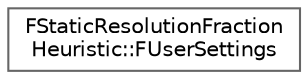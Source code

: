 digraph "Graphical Class Hierarchy"
{
 // INTERACTIVE_SVG=YES
 // LATEX_PDF_SIZE
  bgcolor="transparent";
  edge [fontname=Helvetica,fontsize=10,labelfontname=Helvetica,labelfontsize=10];
  node [fontname=Helvetica,fontsize=10,shape=box,height=0.2,width=0.4];
  rankdir="LR";
  Node0 [id="Node000000",label="FStaticResolutionFraction\lHeuristic::FUserSettings",height=0.2,width=0.4,color="grey40", fillcolor="white", style="filled",URL="$db/d9c/structFStaticResolutionFractionHeuristic_1_1FUserSettings.html",tooltip=" "];
}
